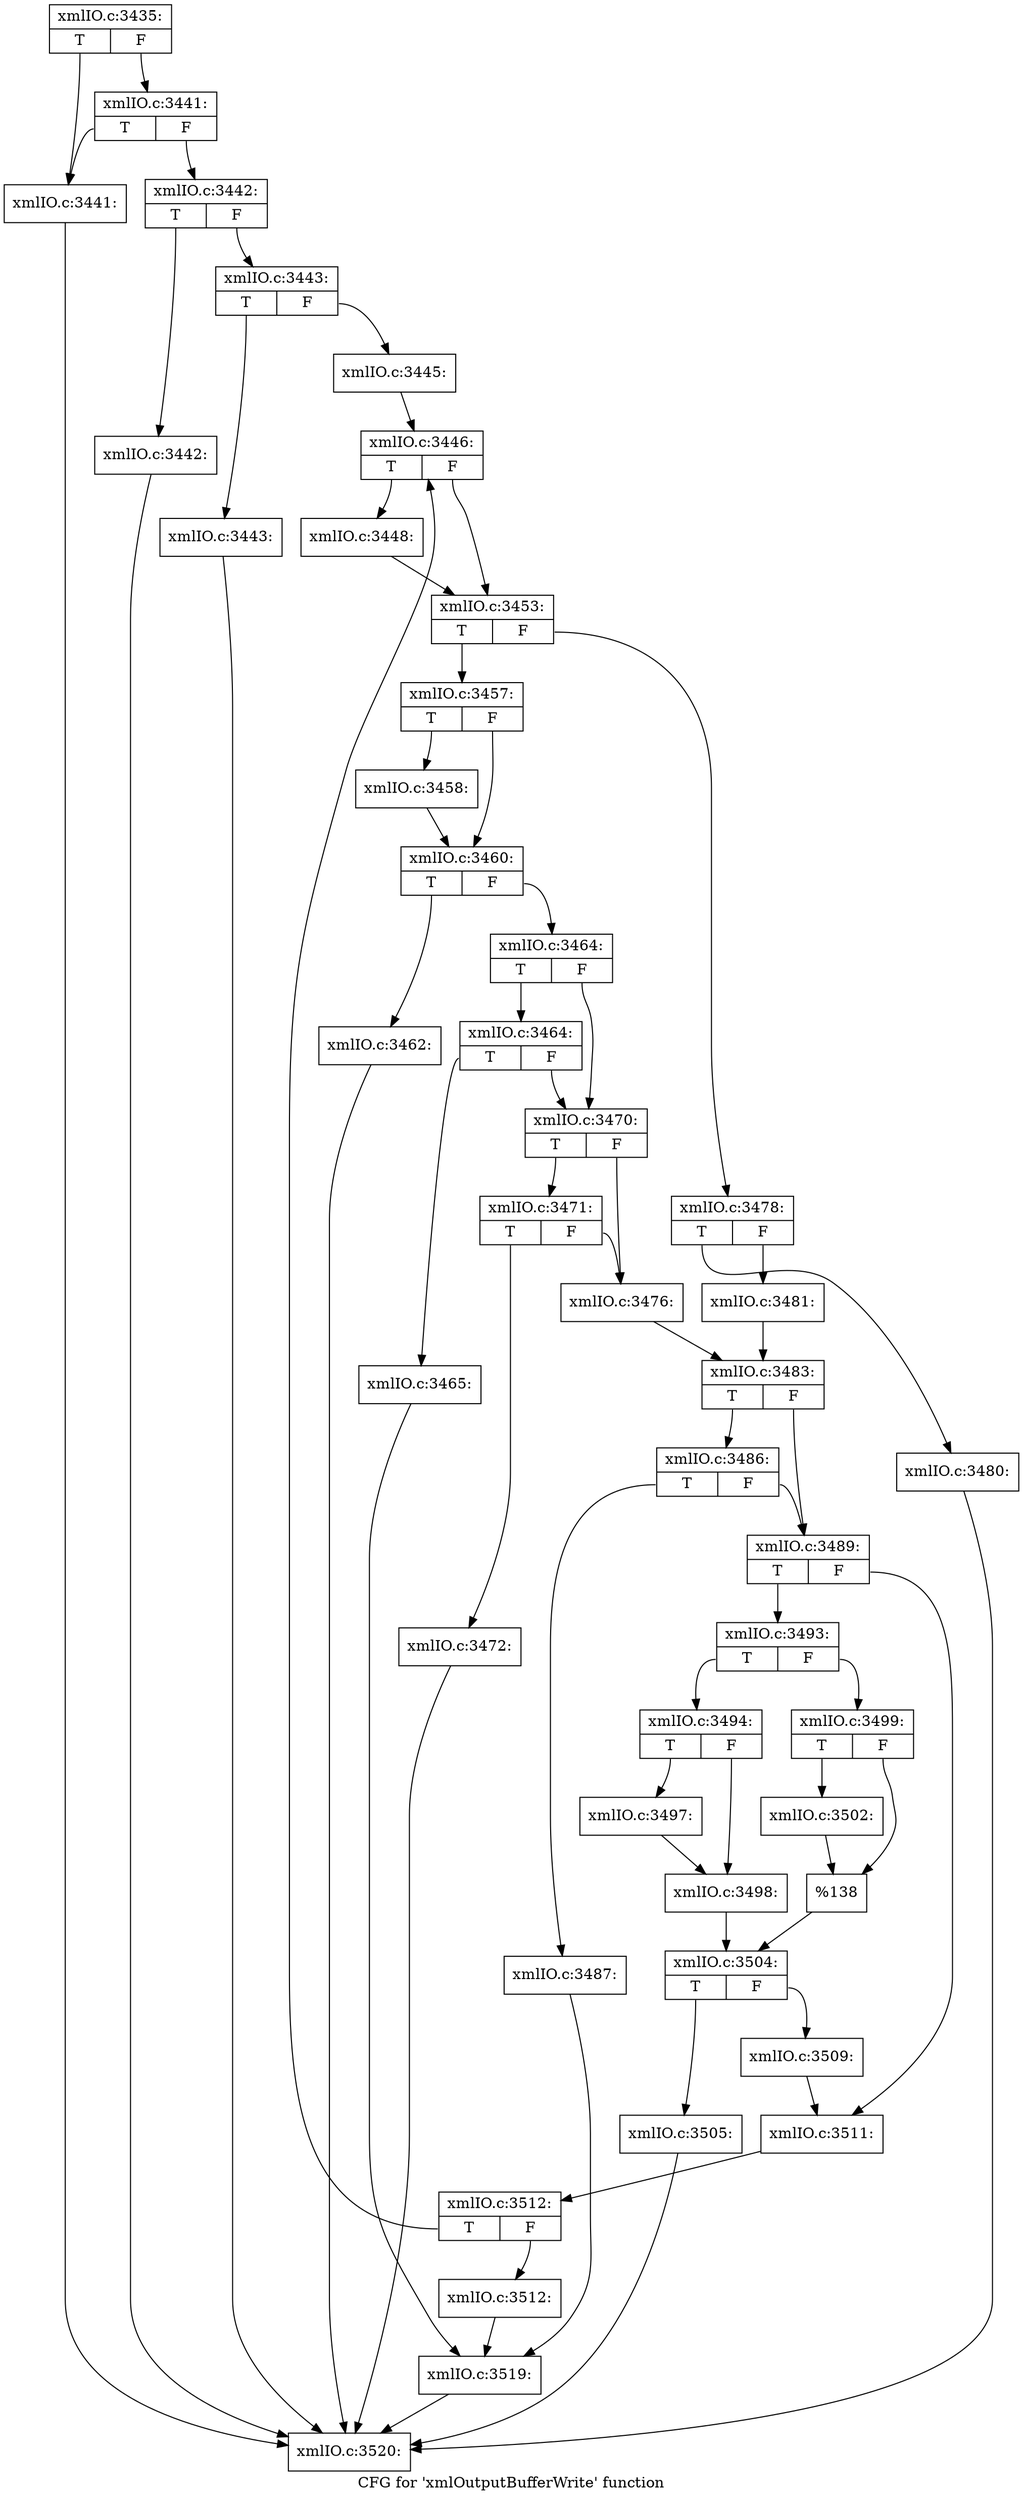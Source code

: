 digraph "CFG for 'xmlOutputBufferWrite' function" {
	label="CFG for 'xmlOutputBufferWrite' function";

	Node0x5312fe0 [shape=record,label="{xmlIO.c:3435:|{<s0>T|<s1>F}}"];
	Node0x5312fe0:s0 -> Node0x5319ca0;
	Node0x5312fe0:s1 -> Node0x5319d40;
	Node0x5319d40 [shape=record,label="{xmlIO.c:3441:|{<s0>T|<s1>F}}"];
	Node0x5319d40:s0 -> Node0x5319ca0;
	Node0x5319d40:s1 -> Node0x5319cf0;
	Node0x5319ca0 [shape=record,label="{xmlIO.c:3441:}"];
	Node0x5319ca0 -> Node0x5319890;
	Node0x5319cf0 [shape=record,label="{xmlIO.c:3442:|{<s0>T|<s1>F}}"];
	Node0x5319cf0:s0 -> Node0x531a560;
	Node0x5319cf0:s1 -> Node0x531a5b0;
	Node0x531a560 [shape=record,label="{xmlIO.c:3442:}"];
	Node0x531a560 -> Node0x5319890;
	Node0x531a5b0 [shape=record,label="{xmlIO.c:3443:|{<s0>T|<s1>F}}"];
	Node0x531a5b0:s0 -> Node0x531aa40;
	Node0x531a5b0:s1 -> Node0x531aa90;
	Node0x531aa40 [shape=record,label="{xmlIO.c:3443:}"];
	Node0x531aa40 -> Node0x5319890;
	Node0x531aa90 [shape=record,label="{xmlIO.c:3445:}"];
	Node0x531aa90 -> Node0x531b050;
	Node0x531b050 [shape=record,label="{xmlIO.c:3446:|{<s0>T|<s1>F}}"];
	Node0x531b050:s0 -> Node0x531b470;
	Node0x531b050:s1 -> Node0x531b4c0;
	Node0x531b470 [shape=record,label="{xmlIO.c:3448:}"];
	Node0x531b470 -> Node0x531b4c0;
	Node0x531b4c0 [shape=record,label="{xmlIO.c:3453:|{<s0>T|<s1>F}}"];
	Node0x531b4c0:s0 -> Node0x531b9d0;
	Node0x531b4c0:s1 -> Node0x531ba70;
	Node0x531b9d0 [shape=record,label="{xmlIO.c:3457:|{<s0>T|<s1>F}}"];
	Node0x531b9d0:s0 -> Node0x531bf60;
	Node0x531b9d0:s1 -> Node0x531bfb0;
	Node0x531bf60 [shape=record,label="{xmlIO.c:3458:}"];
	Node0x531bf60 -> Node0x531bfb0;
	Node0x531bfb0 [shape=record,label="{xmlIO.c:3460:|{<s0>T|<s1>F}}"];
	Node0x531bfb0:s0 -> Node0x531cc60;
	Node0x531bfb0:s1 -> Node0x531ccb0;
	Node0x531cc60 [shape=record,label="{xmlIO.c:3462:}"];
	Node0x531cc60 -> Node0x5319890;
	Node0x531ccb0 [shape=record,label="{xmlIO.c:3464:|{<s0>T|<s1>F}}"];
	Node0x531ccb0:s0 -> Node0x531d210;
	Node0x531ccb0:s1 -> Node0x531d1c0;
	Node0x531d210 [shape=record,label="{xmlIO.c:3464:|{<s0>T|<s1>F}}"];
	Node0x531d210:s0 -> Node0x531d170;
	Node0x531d210:s1 -> Node0x531d1c0;
	Node0x531d170 [shape=record,label="{xmlIO.c:3465:}"];
	Node0x531d170 -> Node0x531d850;
	Node0x531d1c0 [shape=record,label="{xmlIO.c:3470:|{<s0>T|<s1>F}}"];
	Node0x531d1c0:s0 -> Node0x531e5f0;
	Node0x531d1c0:s1 -> Node0x531e5a0;
	Node0x531e5f0 [shape=record,label="{xmlIO.c:3471:|{<s0>T|<s1>F}}"];
	Node0x531e5f0:s0 -> Node0x531e550;
	Node0x531e5f0:s1 -> Node0x531e5a0;
	Node0x531e550 [shape=record,label="{xmlIO.c:3472:}"];
	Node0x531e550 -> Node0x5319890;
	Node0x531e5a0 [shape=record,label="{xmlIO.c:3476:}"];
	Node0x531e5a0 -> Node0x531ba20;
	Node0x531ba70 [shape=record,label="{xmlIO.c:3478:|{<s0>T|<s1>F}}"];
	Node0x531ba70:s0 -> Node0x531fb90;
	Node0x531ba70:s1 -> Node0x531fbe0;
	Node0x531fb90 [shape=record,label="{xmlIO.c:3480:}"];
	Node0x531fb90 -> Node0x5319890;
	Node0x531fbe0 [shape=record,label="{xmlIO.c:3481:}"];
	Node0x531fbe0 -> Node0x531ba20;
	Node0x531ba20 [shape=record,label="{xmlIO.c:3483:|{<s0>T|<s1>F}}"];
	Node0x531ba20:s0 -> Node0x5320b00;
	Node0x531ba20:s1 -> Node0x5320ab0;
	Node0x5320b00 [shape=record,label="{xmlIO.c:3486:|{<s0>T|<s1>F}}"];
	Node0x5320b00:s0 -> Node0x5320a60;
	Node0x5320b00:s1 -> Node0x5320ab0;
	Node0x5320a60 [shape=record,label="{xmlIO.c:3487:}"];
	Node0x5320a60 -> Node0x531d850;
	Node0x5320ab0 [shape=record,label="{xmlIO.c:3489:|{<s0>T|<s1>F}}"];
	Node0x5320ab0:s0 -> Node0x5321110;
	Node0x5320ab0:s1 -> Node0x5321160;
	Node0x5321110 [shape=record,label="{xmlIO.c:3493:|{<s0>T|<s1>F}}"];
	Node0x5321110:s0 -> Node0x5321590;
	Node0x5321110:s1 -> Node0x5321630;
	Node0x5321590 [shape=record,label="{xmlIO.c:3494:|{<s0>T|<s1>F}}"];
	Node0x5321590:s0 -> Node0x5322340;
	Node0x5321590:s1 -> Node0x5322390;
	Node0x5322340 [shape=record,label="{xmlIO.c:3497:}"];
	Node0x5322340 -> Node0x5322390;
	Node0x5322390 [shape=record,label="{xmlIO.c:3498:}"];
	Node0x5322390 -> Node0x53215e0;
	Node0x5321630 [shape=record,label="{xmlIO.c:3499:|{<s0>T|<s1>F}}"];
	Node0x5321630:s0 -> Node0x5322f10;
	Node0x5321630:s1 -> Node0x5323ad0;
	Node0x5322f10 [shape=record,label="{xmlIO.c:3502:}"];
	Node0x5322f10 -> Node0x5323ad0;
	Node0x5323ad0 [shape=record,label="{%138}"];
	Node0x5323ad0 -> Node0x53215e0;
	Node0x53215e0 [shape=record,label="{xmlIO.c:3504:|{<s0>T|<s1>F}}"];
	Node0x53215e0:s0 -> Node0x5324280;
	Node0x53215e0:s1 -> Node0x53242d0;
	Node0x5324280 [shape=record,label="{xmlIO.c:3505:}"];
	Node0x5324280 -> Node0x5319890;
	Node0x53242d0 [shape=record,label="{xmlIO.c:3509:}"];
	Node0x53242d0 -> Node0x5321160;
	Node0x5321160 [shape=record,label="{xmlIO.c:3511:}"];
	Node0x5321160 -> Node0x531b000;
	Node0x531b000 [shape=record,label="{xmlIO.c:3512:|{<s0>T|<s1>F}}"];
	Node0x531b000:s0 -> Node0x531b050;
	Node0x531b000:s1 -> Node0x531afb0;
	Node0x531afb0 [shape=record,label="{xmlIO.c:3512:}"];
	Node0x531afb0 -> Node0x531d850;
	Node0x531d850 [shape=record,label="{xmlIO.c:3519:}"];
	Node0x531d850 -> Node0x5319890;
	Node0x5319890 [shape=record,label="{xmlIO.c:3520:}"];
}
